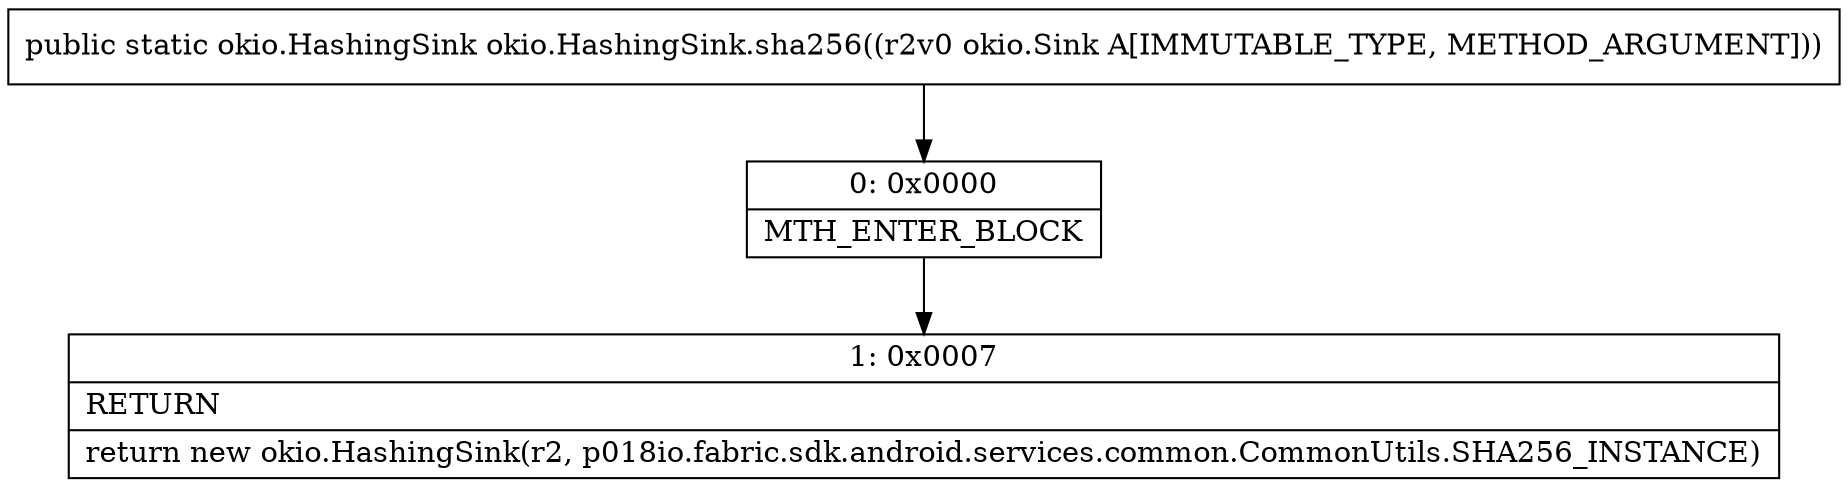 digraph "CFG forokio.HashingSink.sha256(Lokio\/Sink;)Lokio\/HashingSink;" {
Node_0 [shape=record,label="{0\:\ 0x0000|MTH_ENTER_BLOCK\l}"];
Node_1 [shape=record,label="{1\:\ 0x0007|RETURN\l|return new okio.HashingSink(r2, p018io.fabric.sdk.android.services.common.CommonUtils.SHA256_INSTANCE)\l}"];
MethodNode[shape=record,label="{public static okio.HashingSink okio.HashingSink.sha256((r2v0 okio.Sink A[IMMUTABLE_TYPE, METHOD_ARGUMENT])) }"];
MethodNode -> Node_0;
Node_0 -> Node_1;
}

